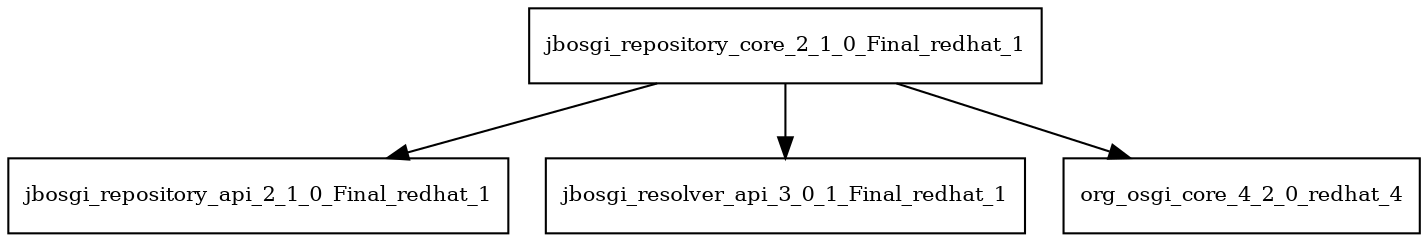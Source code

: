 digraph jbosgi_repository_core_2_1_0_Final_redhat_1_dependencies {
  node [shape = box, fontsize=10.0];
  jbosgi_repository_core_2_1_0_Final_redhat_1 -> jbosgi_repository_api_2_1_0_Final_redhat_1;
  jbosgi_repository_core_2_1_0_Final_redhat_1 -> jbosgi_resolver_api_3_0_1_Final_redhat_1;
  jbosgi_repository_core_2_1_0_Final_redhat_1 -> org_osgi_core_4_2_0_redhat_4;
}
